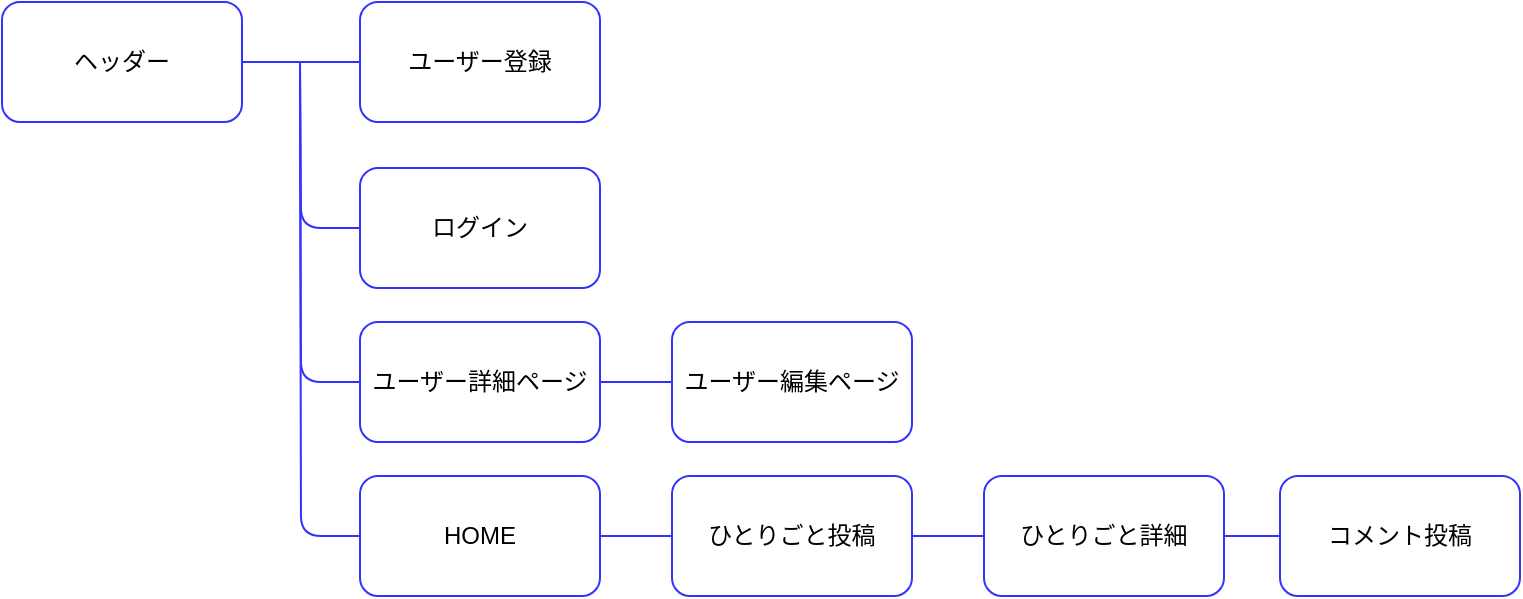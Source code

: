 <mxfile>
    <diagram id="AsqLqAmwpjqohVh-cp7-" name="Page-1">
        <mxGraphModel dx="1204" dy="1120" grid="0" gridSize="10" guides="1" tooltips="1" connect="1" arrows="1" fold="1" page="0" pageScale="1" pageWidth="827" pageHeight="1169" background="#FFFFFF" math="0" shadow="0">
            <root>
                <mxCell id="0"/>
                <mxCell id="1" parent="0"/>
                <mxCell id="21" style="edgeStyle=none;html=1;exitX=1;exitY=0.5;exitDx=0;exitDy=0;strokeColor=#3333FF;endArrow=none;endFill=0;" edge="1" parent="1" source="8" target="13">
                    <mxGeometry relative="1" as="geometry"/>
                </mxCell>
                <mxCell id="8" value="HOME" style="rounded=1;whiteSpace=wrap;html=1;strokeColor=#3333FF;" vertex="1" parent="1">
                    <mxGeometry x="69" y="139" width="120" height="60" as="geometry"/>
                </mxCell>
                <mxCell id="9" value="ユーザー登録" style="rounded=1;whiteSpace=wrap;html=1;strokeColor=#3333FF;" vertex="1" parent="1">
                    <mxGeometry x="69" y="-98" width="120" height="60" as="geometry"/>
                </mxCell>
                <mxCell id="10" value="ログイン" style="rounded=1;whiteSpace=wrap;html=1;strokeColor=#3333FF;" vertex="1" parent="1">
                    <mxGeometry x="69" y="-15" width="120" height="60" as="geometry"/>
                </mxCell>
                <mxCell id="11" value="ヘッダー" style="rounded=1;whiteSpace=wrap;html=1;strokeColor=#3333FF;" vertex="1" parent="1">
                    <mxGeometry x="-110" y="-98" width="120" height="60" as="geometry"/>
                </mxCell>
                <mxCell id="26" style="edgeStyle=none;html=1;exitX=1;exitY=0.5;exitDx=0;exitDy=0;entryX=0;entryY=0.5;entryDx=0;entryDy=0;strokeColor=#3333FF;endArrow=none;endFill=0;" edge="1" parent="1" source="12" target="25">
                    <mxGeometry relative="1" as="geometry"/>
                </mxCell>
                <mxCell id="12" value="ユーザー詳細ページ" style="rounded=1;whiteSpace=wrap;html=1;strokeColor=#3333FF;" vertex="1" parent="1">
                    <mxGeometry x="69" y="62" width="120" height="60" as="geometry"/>
                </mxCell>
                <mxCell id="22" style="edgeStyle=none;html=1;exitX=1;exitY=0.5;exitDx=0;exitDy=0;entryX=0;entryY=0.5;entryDx=0;entryDy=0;strokeColor=#3333FF;endArrow=none;endFill=0;" edge="1" parent="1" source="13" target="14">
                    <mxGeometry relative="1" as="geometry"/>
                </mxCell>
                <mxCell id="13" value="ひとりごと投稿" style="rounded=1;whiteSpace=wrap;html=1;strokeColor=#3333FF;" vertex="1" parent="1">
                    <mxGeometry x="225" y="139" width="120" height="60" as="geometry"/>
                </mxCell>
                <mxCell id="23" style="edgeStyle=none;html=1;exitX=1;exitY=0.5;exitDx=0;exitDy=0;entryX=0;entryY=0.5;entryDx=0;entryDy=0;strokeColor=#3333FF;endArrow=none;endFill=0;" edge="1" parent="1" source="14" target="15">
                    <mxGeometry relative="1" as="geometry"/>
                </mxCell>
                <mxCell id="14" value="ひとりごと詳細" style="rounded=1;whiteSpace=wrap;html=1;strokeColor=#3333FF;" vertex="1" parent="1">
                    <mxGeometry x="381" y="139" width="120" height="60" as="geometry"/>
                </mxCell>
                <mxCell id="15" value="コメント投稿" style="rounded=1;whiteSpace=wrap;html=1;strokeColor=#3333FF;" vertex="1" parent="1">
                    <mxGeometry x="529" y="139" width="120" height="60" as="geometry"/>
                </mxCell>
                <mxCell id="16" value="" style="edgeStyle=orthogonalEdgeStyle;endArrow=none;html=1;strokeColor=#3333FF;exitX=0;exitY=0.5;exitDx=0;exitDy=0;" edge="1" parent="1" source="10">
                    <mxGeometry width="50" height="100" relative="1" as="geometry">
                        <mxPoint x="-16" y="367" as="sourcePoint"/>
                        <mxPoint x="39" y="-67" as="targetPoint"/>
                    </mxGeometry>
                </mxCell>
                <mxCell id="17" value="" style="endArrow=none;html=1;strokeColor=#3333FF;entryX=1;entryY=0.5;entryDx=0;entryDy=0;exitX=0;exitY=0.5;exitDx=0;exitDy=0;" edge="1" parent="1" source="9" target="11">
                    <mxGeometry width="50" height="100" relative="1" as="geometry">
                        <mxPoint x="74" y="61" as="sourcePoint"/>
                        <mxPoint x="27" y="67" as="targetPoint"/>
                    </mxGeometry>
                </mxCell>
                <mxCell id="18" value="" style="edgeStyle=orthogonalEdgeStyle;endArrow=none;html=1;strokeColor=#3333FF;exitX=0;exitY=0.5;exitDx=0;exitDy=0;" edge="1" parent="1" source="12">
                    <mxGeometry width="50" height="100" relative="1" as="geometry">
                        <mxPoint x="64" y="91" as="sourcePoint"/>
                        <mxPoint x="39" y="-66" as="targetPoint"/>
                    </mxGeometry>
                </mxCell>
                <mxCell id="19" value="" style="edgeStyle=orthogonalEdgeStyle;endArrow=none;html=1;strokeColor=#3333FF;exitX=0;exitY=0.5;exitDx=0;exitDy=0;" edge="1" parent="1" source="8">
                    <mxGeometry width="50" height="100" relative="1" as="geometry">
                        <mxPoint x="79" y="102" as="sourcePoint"/>
                        <mxPoint x="39" y="-68" as="targetPoint"/>
                    </mxGeometry>
                </mxCell>
                <mxCell id="25" value="ユーザー編集ページ" style="rounded=1;whiteSpace=wrap;html=1;strokeColor=#3333FF;" vertex="1" parent="1">
                    <mxGeometry x="225" y="62" width="120" height="60" as="geometry"/>
                </mxCell>
            </root>
        </mxGraphModel>
    </diagram>
</mxfile>